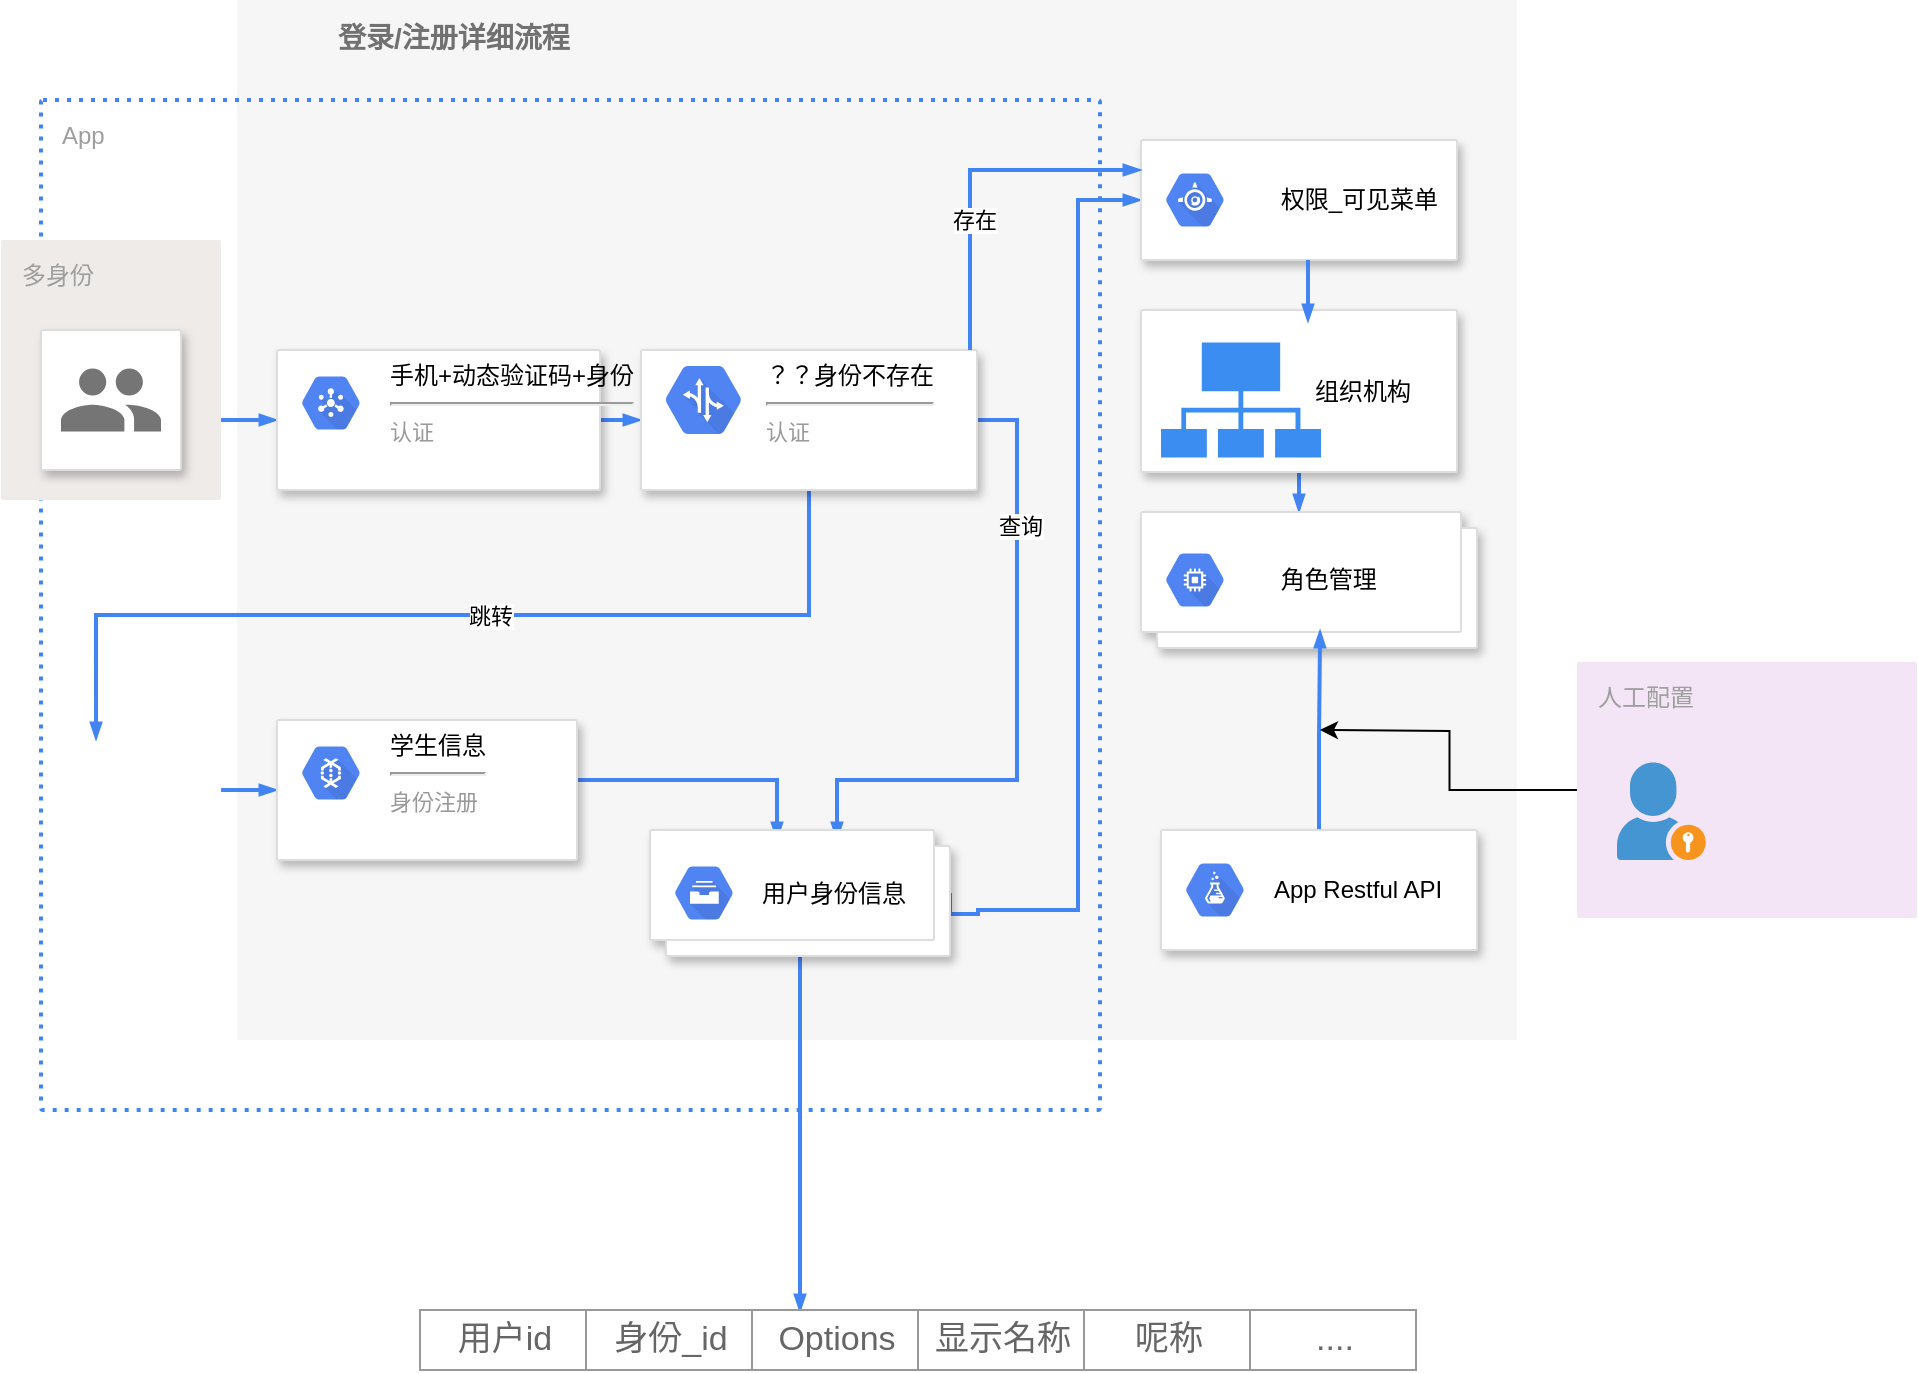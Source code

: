 <mxfile version="15.6.1" type="github">
  <diagram id="d1ab7348-05c3-a1e3-ca4d-12c340fd6b49" name="Page-1">
    <mxGraphModel dx="1234" dy="517" grid="1" gridSize="10" guides="1" tooltips="1" connect="1" arrows="1" fold="1" page="1" pageScale="1" pageWidth="1169" pageHeight="827" background="none" math="0" shadow="0">
      <root>
        <mxCell id="0" />
        <mxCell id="1" parent="0" />
        <mxCell id="2" value="&lt;b&gt;登录/注册详细流程&lt;/b&gt;" style="fillColor=#F6F6F6;strokeColor=none;shadow=0;gradientColor=none;fontSize=14;align=left;spacing=10;fontColor=#717171;9E9E9E;verticalAlign=top;spacingTop=-4;fontStyle=0;spacingLeft=40;html=1;" parent="1" vertex="1">
          <mxGeometry x="228.5" y="45" width="640" height="520" as="geometry" />
        </mxCell>
        <mxCell id="407" style="edgeStyle=orthogonalEdgeStyle;rounded=0;html=1;dashed=0;labelBackgroundColor=none;startArrow=none;startFill=0;startSize=4;endArrow=blockThin;endFill=1;endSize=4;strokeColor=#4284F3;strokeWidth=2;fontSize=12;exitX=1;exitY=0.5;exitDx=0;exitDy=0;entryX=0;entryY=0.5;entryDx=0;entryDy=0;" parent="1" source="gkzEU2F8MHpK_U1UK7pQ-420" target="376" edge="1">
          <mxGeometry relative="1" as="geometry">
            <Array as="points">
              <mxPoint x="585" y="502" />
              <mxPoint x="599" y="502" />
              <mxPoint x="599" y="500" />
              <mxPoint x="649" y="500" />
              <mxPoint x="649" y="145" />
            </Array>
            <mxPoint x="598.5" y="550" as="sourcePoint" />
          </mxGeometry>
        </mxCell>
        <mxCell id="341" value="App" style="rounded=1;absoluteArcSize=1;arcSize=2;html=1;strokeColor=#4284F3;gradientColor=none;shadow=0;dashed=1;fontSize=12;fontColor=#9E9E9E;align=left;verticalAlign=top;spacing=10;spacingTop=-4;fillColor=none;dashPattern=1 2;strokeWidth=2;" parent="1" vertex="1">
          <mxGeometry x="130.5" y="95" width="529.5" height="505" as="geometry" />
        </mxCell>
        <mxCell id="397" style="edgeStyle=orthogonalEdgeStyle;rounded=0;html=1;dashed=0;labelBackgroundColor=none;startArrow=none;startFill=0;startSize=4;endArrow=blockThin;endFill=1;endSize=4;strokeColor=#4284F3;strokeWidth=2;fontSize=12;" parent="1" source="340" target="361" edge="1">
          <mxGeometry relative="1" as="geometry">
            <Array as="points">
              <mxPoint x="234.5" y="255" />
              <mxPoint x="234.5" y="255" />
            </Array>
          </mxGeometry>
        </mxCell>
        <mxCell id="340" value="多身份" style="rounded=1;absoluteArcSize=1;arcSize=2;html=1;strokeColor=none;gradientColor=none;shadow=0;dashed=0;fontSize=12;fontColor=#9E9E9E;align=left;verticalAlign=top;spacing=10;spacingTop=-4;fillColor=#EFEBE9;" parent="1" vertex="1">
          <mxGeometry x="110.5" y="165" width="110" height="130" as="geometry" />
        </mxCell>
        <mxCell id="401" style="edgeStyle=orthogonalEdgeStyle;rounded=0;html=1;dashed=0;labelBackgroundColor=none;startArrow=none;startFill=0;startSize=4;endArrow=blockThin;endFill=1;endSize=4;strokeColor=#4284F3;strokeWidth=2;fontSize=12;" parent="1" source="356" target="365" edge="1">
          <mxGeometry relative="1" as="geometry">
            <Array as="points">
              <mxPoint x="228.5" y="440" />
              <mxPoint x="228.5" y="440" />
            </Array>
          </mxGeometry>
        </mxCell>
        <mxCell id="356" value="" style="shape=image;html=1;verticalAlign=top;verticalLabelPosition=bottom;labelBackgroundColor=#ffffff;imageAspect=0;aspect=fixed;image=https://cdn3.iconfinder.com/data/icons/fatcow/32/application_form_edit.png;shadow=0;dashed=0;fontFamily=Helvetica;fontSize=12;fontColor=#9E9E9E;align=left;fillColor=#EFEBE9;" parent="1" vertex="1">
          <mxGeometry x="110.5" y="415" width="110" height="130" as="geometry" />
        </mxCell>
        <mxCell id="398" style="edgeStyle=orthogonalEdgeStyle;rounded=0;html=1;dashed=0;labelBackgroundColor=none;startArrow=none;startFill=0;startSize=4;endArrow=blockThin;endFill=1;endSize=4;strokeColor=#4284F3;strokeWidth=2;fontSize=12;exitX=0.5;exitY=1;exitDx=0;exitDy=0;" parent="1" source="gkzEU2F8MHpK_U1UK7pQ-420" edge="1">
          <mxGeometry relative="1" as="geometry">
            <Array as="points">
              <mxPoint x="510" y="533" />
            </Array>
            <mxPoint x="328.5" y="189" as="sourcePoint" />
            <mxPoint x="510" y="701" as="targetPoint" />
          </mxGeometry>
        </mxCell>
        <mxCell id="399" style="edgeStyle=orthogonalEdgeStyle;rounded=0;html=1;dashed=0;labelBackgroundColor=none;startArrow=none;startFill=0;startSize=4;endArrow=blockThin;endFill=1;endSize=4;strokeColor=#4284F3;strokeWidth=2;fontSize=12;" parent="1" source="361" target="363" edge="1">
          <mxGeometry relative="1" as="geometry" />
        </mxCell>
        <mxCell id="361" value="" style="strokeColor=#dddddd;fillColor=#ffffff;shadow=1;strokeWidth=1;rounded=1;absoluteArcSize=1;arcSize=2;fontSize=12;fontColor=#9E9E9E;align=center;html=1;" parent="1" vertex="1">
          <mxGeometry x="248.5" y="220" width="161.5" height="70" as="geometry" />
        </mxCell>
        <mxCell id="362" value="&lt;font color=&quot;#000000&quot;&gt;手机+动态验证码+身份&lt;/font&gt;&lt;hr&gt;&lt;font style=&quot;font-size: 11px&quot;&gt;认证&lt;/font&gt;" style="dashed=0;connectable=0;html=1;fillColor=#5184F3;strokeColor=none;shape=mxgraph.gcp2.hexIcon;prIcon=cloud_pubsub;part=1;labelPosition=right;verticalLabelPosition=middle;align=left;verticalAlign=top;spacingLeft=5;fontColor=#999999;fontSize=12;spacingTop=-8;" parent="361" vertex="1">
          <mxGeometry width="44" height="39" relative="1" as="geometry">
            <mxPoint x="5" y="7" as="offset" />
          </mxGeometry>
        </mxCell>
        <mxCell id="400" style="edgeStyle=orthogonalEdgeStyle;rounded=0;html=1;exitX=0.5;exitY=1;dashed=0;labelBackgroundColor=none;startArrow=none;startFill=0;startSize=4;endArrow=blockThin;endFill=1;endSize=4;strokeColor=#4284F3;strokeWidth=2;fontSize=12;entryX=0.432;entryY=0;entryDx=0;entryDy=0;entryPerimeter=0;" parent="1" source="363" target="356" edge="1">
          <mxGeometry relative="1" as="geometry">
            <mxPoint x="515" y="335" as="targetPoint" />
          </mxGeometry>
        </mxCell>
        <mxCell id="OkfPjaItKJtlT03lLJa_-421" value="跳转" style="edgeLabel;html=1;align=center;verticalAlign=middle;resizable=0;points=[];" vertex="1" connectable="0" parent="400">
          <mxGeometry x="-0.078" relative="1" as="geometry">
            <mxPoint as="offset" />
          </mxGeometry>
        </mxCell>
        <mxCell id="405" style="edgeStyle=orthogonalEdgeStyle;rounded=0;html=1;dashed=0;labelBackgroundColor=none;startArrow=none;startFill=0;startSize=4;endArrow=blockThin;endFill=1;endSize=4;strokeColor=#4284F3;strokeWidth=2;fontSize=12;" parent="1" source="363" edge="1">
          <mxGeometry relative="1" as="geometry">
            <Array as="points">
              <mxPoint x="618.5" y="255" />
              <mxPoint x="618.5" y="435" />
              <mxPoint x="528.5" y="435" />
            </Array>
            <mxPoint x="528.5" y="465" as="targetPoint" />
          </mxGeometry>
        </mxCell>
        <mxCell id="OkfPjaItKJtlT03lLJa_-420" value="查询" style="edgeLabel;html=1;align=center;verticalAlign=middle;resizable=0;points=[];" vertex="1" connectable="0" parent="405">
          <mxGeometry x="-0.544" y="1" relative="1" as="geometry">
            <mxPoint as="offset" />
          </mxGeometry>
        </mxCell>
        <mxCell id="363" value="" style="strokeColor=#dddddd;fillColor=#ffffff;shadow=1;strokeWidth=1;rounded=1;absoluteArcSize=1;arcSize=2;fontSize=12;fontColor=#9E9E9E;align=center;html=1;" parent="1" vertex="1">
          <mxGeometry x="430.5" y="220" width="168" height="70" as="geometry" />
        </mxCell>
        <mxCell id="364" value="&lt;font color=&quot;#000000&quot;&gt;？？身份不存在&lt;/font&gt;&lt;br&gt;&lt;hr&gt;&lt;span style=&quot;font-size: 11px&quot;&gt;认证&lt;/span&gt;" style="dashed=0;connectable=0;html=1;fillColor=#5184F3;strokeColor=none;shape=mxgraph.gcp2.hexIcon;prIcon=cloud_dataflow;part=1;labelPosition=right;verticalLabelPosition=middle;align=left;verticalAlign=top;spacingLeft=5;fontColor=#999999;fontSize=12;spacingTop=-8;" parent="363" vertex="1">
          <mxGeometry width="50" height="40" relative="1" as="geometry">
            <mxPoint x="5" y="7" as="offset" />
          </mxGeometry>
        </mxCell>
        <mxCell id="gkzEU2F8MHpK_U1UK7pQ-414" value="" style="html=1;fillColor=#5184F3;strokeColor=none;verticalAlign=top;labelPosition=center;verticalLabelPosition=bottom;align=center;spacingTop=-6;fontSize=11;fontStyle=1;fontColor=#999999;shape=mxgraph.gcp2.hexIcon;prIcon=traffic_director" parent="363" vertex="1">
          <mxGeometry x="2.5" width="57.5" height="50" as="geometry" />
        </mxCell>
        <mxCell id="403" style="edgeStyle=orthogonalEdgeStyle;rounded=0;html=1;dashed=0;labelBackgroundColor=none;startArrow=none;startFill=0;startSize=4;endArrow=blockThin;endFill=1;endSize=4;strokeColor=#4284F3;strokeWidth=2;fontSize=12;" parent="1" source="365" edge="1">
          <mxGeometry relative="1" as="geometry">
            <Array as="points">
              <mxPoint x="498.5" y="435" />
            </Array>
            <mxPoint x="498.5" y="465" as="targetPoint" />
          </mxGeometry>
        </mxCell>
        <mxCell id="365" value="" style="strokeColor=#dddddd;fillColor=#ffffff;shadow=1;strokeWidth=1;rounded=1;absoluteArcSize=1;arcSize=2;fontSize=12;fontColor=#9E9E9E;align=center;html=1;" parent="1" vertex="1">
          <mxGeometry x="248.5" y="405" width="150" height="70" as="geometry" />
        </mxCell>
        <mxCell id="366" value="&lt;font color=&quot;#000000&quot;&gt;学生信息&lt;/font&gt;&lt;br&gt;&lt;hr&gt;&lt;span style=&quot;font-size: 11px&quot;&gt;身份注册&lt;/span&gt;" style="dashed=0;connectable=0;html=1;fillColor=#5184F3;strokeColor=none;shape=mxgraph.gcp2.hexIcon;prIcon=cloud_dataflow;part=1;labelPosition=right;verticalLabelPosition=middle;align=left;verticalAlign=top;spacingLeft=5;fontColor=#999999;fontSize=12;spacingTop=-8;" parent="365" vertex="1">
          <mxGeometry width="44" height="39" relative="1" as="geometry">
            <mxPoint x="5" y="7" as="offset" />
          </mxGeometry>
        </mxCell>
        <mxCell id="376" value="" style="strokeColor=#dddddd;fillColor=#ffffff;shadow=1;strokeWidth=1;rounded=1;absoluteArcSize=1;arcSize=2;fontSize=12;fontColor=#9E9E9E;align=center;html=1;" parent="1" vertex="1">
          <mxGeometry x="680.5" y="115" width="158" height="60" as="geometry" />
        </mxCell>
        <mxCell id="377" value="&lt;font color=&quot;#000000&quot;&gt;&amp;nbsp; &amp;nbsp; 权限_可见菜单&lt;/font&gt;" style="dashed=0;connectable=0;html=1;fillColor=#5184F3;strokeColor=none;shape=mxgraph.gcp2.hexIcon;prIcon=app_engine;part=1;labelPosition=right;verticalLabelPosition=middle;align=left;verticalAlign=middle;spacingLeft=5;fontColor=#999999;fontSize=12;" parent="376" vertex="1">
          <mxGeometry y="0.5" width="44" height="39" relative="1" as="geometry">
            <mxPoint x="5" y="-19.5" as="offset" />
          </mxGeometry>
        </mxCell>
        <mxCell id="410" style="edgeStyle=orthogonalEdgeStyle;rounded=0;html=1;dashed=0;labelBackgroundColor=none;startArrow=none;startFill=0;startSize=4;endArrow=blockThin;endFill=1;endSize=4;strokeColor=#4284F3;strokeWidth=2;fontSize=12;" parent="1" source="380" target="382" edge="1">
          <mxGeometry relative="1" as="geometry">
            <Array as="points">
              <mxPoint x="759.5" y="295" />
              <mxPoint x="759.5" y="295" />
            </Array>
          </mxGeometry>
        </mxCell>
        <mxCell id="380" value="" style="strokeColor=#dddddd;fillColor=#ffffff;shadow=1;strokeWidth=1;rounded=1;absoluteArcSize=1;arcSize=2;fontSize=12;fontColor=#9E9E9E;align=center;html=1;" parent="1" vertex="1">
          <mxGeometry x="680.5" y="200" width="158" height="81" as="geometry" />
        </mxCell>
        <mxCell id="382" value="" style="shape=mxgraph.gcp2.doubleRect;strokeColor=#dddddd;fillColor=#ffffff;shadow=1;strokeWidth=1;fontSize=12;fontColor=#9E9E9E;align=center;html=1;" parent="1" vertex="1">
          <mxGeometry x="680.5" y="301" width="168" height="68" as="geometry" />
        </mxCell>
        <mxCell id="383" value="&lt;font color=&quot;#000000&quot;&gt;&amp;nbsp; &amp;nbsp; 角色管理&lt;/font&gt;" style="dashed=0;connectable=0;html=1;fillColor=#5184F3;strokeColor=none;shape=mxgraph.gcp2.hexIcon;prIcon=compute_engine;part=1;labelPosition=right;verticalLabelPosition=middle;align=left;verticalAlign=middle;spacingLeft=5;fontColor=#999999;fontSize=12;" parent="382" vertex="1">
          <mxGeometry y="0.5" width="44" height="39" relative="1" as="geometry">
            <mxPoint x="5" y="-19.5" as="offset" />
          </mxGeometry>
        </mxCell>
        <mxCell id="412" style="edgeStyle=orthogonalEdgeStyle;rounded=0;html=1;dashed=0;labelBackgroundColor=none;startArrow=none;startFill=0;startSize=4;endArrow=blockThin;endFill=1;endSize=4;strokeColor=#4284F3;strokeWidth=2;fontSize=12;entryX=0.533;entryY=0.868;entryDx=0;entryDy=0;entryPerimeter=0;" parent="1" source="386" target="382" edge="1">
          <mxGeometry relative="1" as="geometry">
            <Array as="points" />
            <mxPoint x="759" y="475" as="targetPoint" />
          </mxGeometry>
        </mxCell>
        <mxCell id="386" value="" style="strokeColor=#dddddd;fillColor=#ffffff;shadow=1;strokeWidth=1;rounded=1;absoluteArcSize=1;arcSize=2;fontSize=12;fontColor=#9E9E9E;align=center;html=1;" parent="1" vertex="1">
          <mxGeometry x="690.5" y="460" width="158" height="60" as="geometry" />
        </mxCell>
        <mxCell id="387" value="&lt;font color=&quot;#000000&quot;&gt;App Restful API&lt;/font&gt;" style="dashed=0;connectable=0;html=1;fillColor=#5184F3;strokeColor=none;shape=mxgraph.gcp2.hexIcon;prIcon=cloud_datalab;part=1;labelPosition=right;verticalLabelPosition=middle;align=left;verticalAlign=middle;spacingLeft=5;fontColor=#999999;fontSize=12;" parent="386" vertex="1">
          <mxGeometry y="0.5" width="44" height="39" relative="1" as="geometry">
            <mxPoint x="5" y="-19.5" as="offset" />
          </mxGeometry>
        </mxCell>
        <mxCell id="OkfPjaItKJtlT03lLJa_-417" style="edgeStyle=orthogonalEdgeStyle;rounded=0;orthogonalLoop=1;jettySize=auto;html=1;" edge="1" parent="1" source="391">
          <mxGeometry relative="1" as="geometry">
            <mxPoint x="770" y="410" as="targetPoint" />
          </mxGeometry>
        </mxCell>
        <mxCell id="391" value="人工配置" style="rounded=1;absoluteArcSize=1;arcSize=2;html=1;strokeColor=none;gradientColor=none;shadow=0;dashed=0;fontSize=12;fontColor=#9E9E9E;align=left;verticalAlign=top;spacing=10;spacingTop=-4;fillColor=#F3E5F5;" parent="1" vertex="1">
          <mxGeometry x="898.5" y="376" width="170" height="128" as="geometry" />
        </mxCell>
        <mxCell id="gkzEU2F8MHpK_U1UK7pQ-412" value="" style="strokeColor=#dddddd;fillColor=#ffffff;shadow=1;strokeWidth=1;rounded=1;absoluteArcSize=1;arcSize=2;labelPosition=center;verticalLabelPosition=middle;align=center;verticalAlign=bottom;spacingLeft=0;fontColor=#999999;fontSize=12;whiteSpace=wrap;spacingBottom=2;html=1;" parent="1" vertex="1">
          <mxGeometry x="130.5" y="210" width="70" height="70" as="geometry" />
        </mxCell>
        <mxCell id="gkzEU2F8MHpK_U1UK7pQ-413" value="" style="dashed=0;connectable=0;html=1;fillColor=#757575;strokeColor=none;shape=mxgraph.gcp2.users;part=1;" parent="gkzEU2F8MHpK_U1UK7pQ-412" vertex="1">
          <mxGeometry x="0.5" width="50" height="31.5" relative="1" as="geometry">
            <mxPoint x="-25" y="19.25" as="offset" />
          </mxGeometry>
        </mxCell>
        <mxCell id="gkzEU2F8MHpK_U1UK7pQ-420" value="" style="shape=mxgraph.gcp2.doubleRect;strokeColor=#dddddd;shadow=1;strokeWidth=1;" parent="1" vertex="1">
          <mxGeometry x="435" y="460" width="150" height="63" as="geometry" />
        </mxCell>
        <mxCell id="gkzEU2F8MHpK_U1UK7pQ-421" value="&lt;font color=&quot;#000000&quot;&gt;用户身份信息&lt;/font&gt;" style="dashed=0;connectable=0;html=1;fillColor=#5184F3;strokeColor=none;shape=mxgraph.gcp2.hexIcon;prIcon=cloud_filestore;part=1;labelPosition=right;verticalLabelPosition=middle;align=left;verticalAlign=middle;spacingLeft=5;fontColor=#999999;fontSize=12;" parent="gkzEU2F8MHpK_U1UK7pQ-420" vertex="1">
          <mxGeometry y="0.5" width="44" height="39" relative="1" as="geometry">
            <mxPoint x="5" y="-19.5" as="offset" />
          </mxGeometry>
        </mxCell>
        <mxCell id="gkzEU2F8MHpK_U1UK7pQ-422" value="" style="strokeWidth=1;shadow=0;dashed=0;align=center;html=1;shape=mxgraph.mockup.forms.rrect;rSize=0;strokeColor=#999999;" parent="1" vertex="1">
          <mxGeometry x="320" y="700" width="498" height="30" as="geometry" />
        </mxCell>
        <mxCell id="gkzEU2F8MHpK_U1UK7pQ-423" value="用户id" style="strokeColor=inherit;fillColor=inherit;gradientColor=inherit;strokeWidth=1;shadow=0;dashed=0;align=center;html=1;shape=mxgraph.mockup.forms.rrect;rSize=0;fontSize=17;fontColor=#666666;" parent="gkzEU2F8MHpK_U1UK7pQ-422" vertex="1">
          <mxGeometry width="83" height="30" as="geometry" />
        </mxCell>
        <mxCell id="gkzEU2F8MHpK_U1UK7pQ-424" value="身份_id" style="strokeColor=inherit;fillColor=inherit;gradientColor=inherit;strokeWidth=1;shadow=0;dashed=0;align=center;html=1;shape=mxgraph.mockup.forms.rrect;rSize=0;fontSize=17;fontColor=#666666;" parent="gkzEU2F8MHpK_U1UK7pQ-422" vertex="1">
          <mxGeometry x="83" width="83" height="30" as="geometry" />
        </mxCell>
        <mxCell id="gkzEU2F8MHpK_U1UK7pQ-425" value="Options" style="strokeColor=inherit;fillColor=inherit;gradientColor=inherit;strokeWidth=1;shadow=0;dashed=0;align=center;html=1;shape=mxgraph.mockup.forms.rrect;rSize=0;fontSize=17;fontColor=#666666;" parent="gkzEU2F8MHpK_U1UK7pQ-422" vertex="1">
          <mxGeometry x="166" width="83" height="30" as="geometry" />
        </mxCell>
        <mxCell id="gkzEU2F8MHpK_U1UK7pQ-426" value="显示名称" style="strokeColor=inherit;fillColor=inherit;gradientColor=inherit;strokeWidth=1;shadow=0;dashed=0;align=center;html=1;shape=mxgraph.mockup.forms.rrect;rSize=0;fontSize=17;fontColor=#666666;" parent="gkzEU2F8MHpK_U1UK7pQ-422" vertex="1">
          <mxGeometry x="249" width="83" height="30" as="geometry" />
        </mxCell>
        <mxCell id="gkzEU2F8MHpK_U1UK7pQ-427" value="呢称" style="strokeColor=inherit;fillColor=inherit;gradientColor=inherit;strokeWidth=1;shadow=0;dashed=0;align=center;html=1;shape=mxgraph.mockup.forms.rrect;rSize=0;fontSize=17;fontColor=#666666;" parent="gkzEU2F8MHpK_U1UK7pQ-422" vertex="1">
          <mxGeometry x="332" width="83" height="30" as="geometry" />
        </mxCell>
        <mxCell id="gkzEU2F8MHpK_U1UK7pQ-428" value="...." style="strokeColor=inherit;fillColor=inherit;gradientColor=inherit;strokeWidth=1;shadow=0;dashed=0;align=center;html=1;shape=mxgraph.mockup.forms.rrect;rSize=0;fontSize=17;fontColor=#666666;" parent="gkzEU2F8MHpK_U1UK7pQ-422" vertex="1">
          <mxGeometry x="415" width="83" height="30" as="geometry" />
        </mxCell>
        <mxCell id="OkfPjaItKJtlT03lLJa_-413" style="edgeStyle=orthogonalEdgeStyle;rounded=0;html=1;dashed=0;labelBackgroundColor=none;startArrow=none;startFill=0;startSize=4;endArrow=blockThin;endFill=1;endSize=4;strokeColor=#4284F3;strokeWidth=2;fontSize=12;" edge="1" parent="1">
          <mxGeometry relative="1" as="geometry">
            <Array as="points">
              <mxPoint x="764" y="200" />
              <mxPoint x="764" y="200" />
            </Array>
            <mxPoint x="764" y="175" as="sourcePoint" />
            <mxPoint x="764" y="206" as="targetPoint" />
          </mxGeometry>
        </mxCell>
        <mxCell id="OkfPjaItKJtlT03lLJa_-415" value="" style="sketch=0;html=1;aspect=fixed;strokeColor=none;shadow=0;align=center;verticalAlign=top;fillColor=#3B8DF1;shape=mxgraph.gcp2.connected" vertex="1" parent="1">
          <mxGeometry x="690.5" y="216.2" width="80" height="57.6" as="geometry" />
        </mxCell>
        <mxCell id="OkfPjaItKJtlT03lLJa_-416" value="组织机构" style="text;html=1;resizable=0;autosize=1;align=center;verticalAlign=middle;points=[];fillColor=none;strokeColor=none;rounded=0;" vertex="1" parent="1">
          <mxGeometry x="760.5" y="230.5" width="60" height="20" as="geometry" />
        </mxCell>
        <mxCell id="OkfPjaItKJtlT03lLJa_-414" value="" style="shadow=0;dashed=0;html=1;strokeColor=none;fillColor=#4495D1;labelPosition=center;verticalLabelPosition=bottom;verticalAlign=top;align=center;outlineConnect=0;shape=mxgraph.veeam.portal_admin;" vertex="1" parent="1">
          <mxGeometry x="918.5" y="426.2" width="44.4" height="48.8" as="geometry" />
        </mxCell>
        <mxCell id="OkfPjaItKJtlT03lLJa_-418" style="edgeStyle=orthogonalEdgeStyle;rounded=0;html=1;dashed=0;labelBackgroundColor=none;startArrow=none;startFill=0;startSize=4;endArrow=blockThin;endFill=1;endSize=4;strokeColor=#4284F3;strokeWidth=2;fontSize=12;entryX=0;entryY=0.25;entryDx=0;entryDy=0;" edge="1" parent="1" source="363" target="376">
          <mxGeometry relative="1" as="geometry">
            <Array as="points">
              <mxPoint x="595" y="130" />
            </Array>
            <mxPoint x="595" y="501.5" as="sourcePoint" />
            <mxPoint x="690.5" y="245" as="targetPoint" />
          </mxGeometry>
        </mxCell>
        <mxCell id="OkfPjaItKJtlT03lLJa_-419" value="存在" style="edgeLabel;html=1;align=center;verticalAlign=middle;resizable=0;points=[];" vertex="1" connectable="0" parent="OkfPjaItKJtlT03lLJa_-418">
          <mxGeometry x="-0.259" y="-2" relative="1" as="geometry">
            <mxPoint as="offset" />
          </mxGeometry>
        </mxCell>
      </root>
    </mxGraphModel>
  </diagram>
</mxfile>
